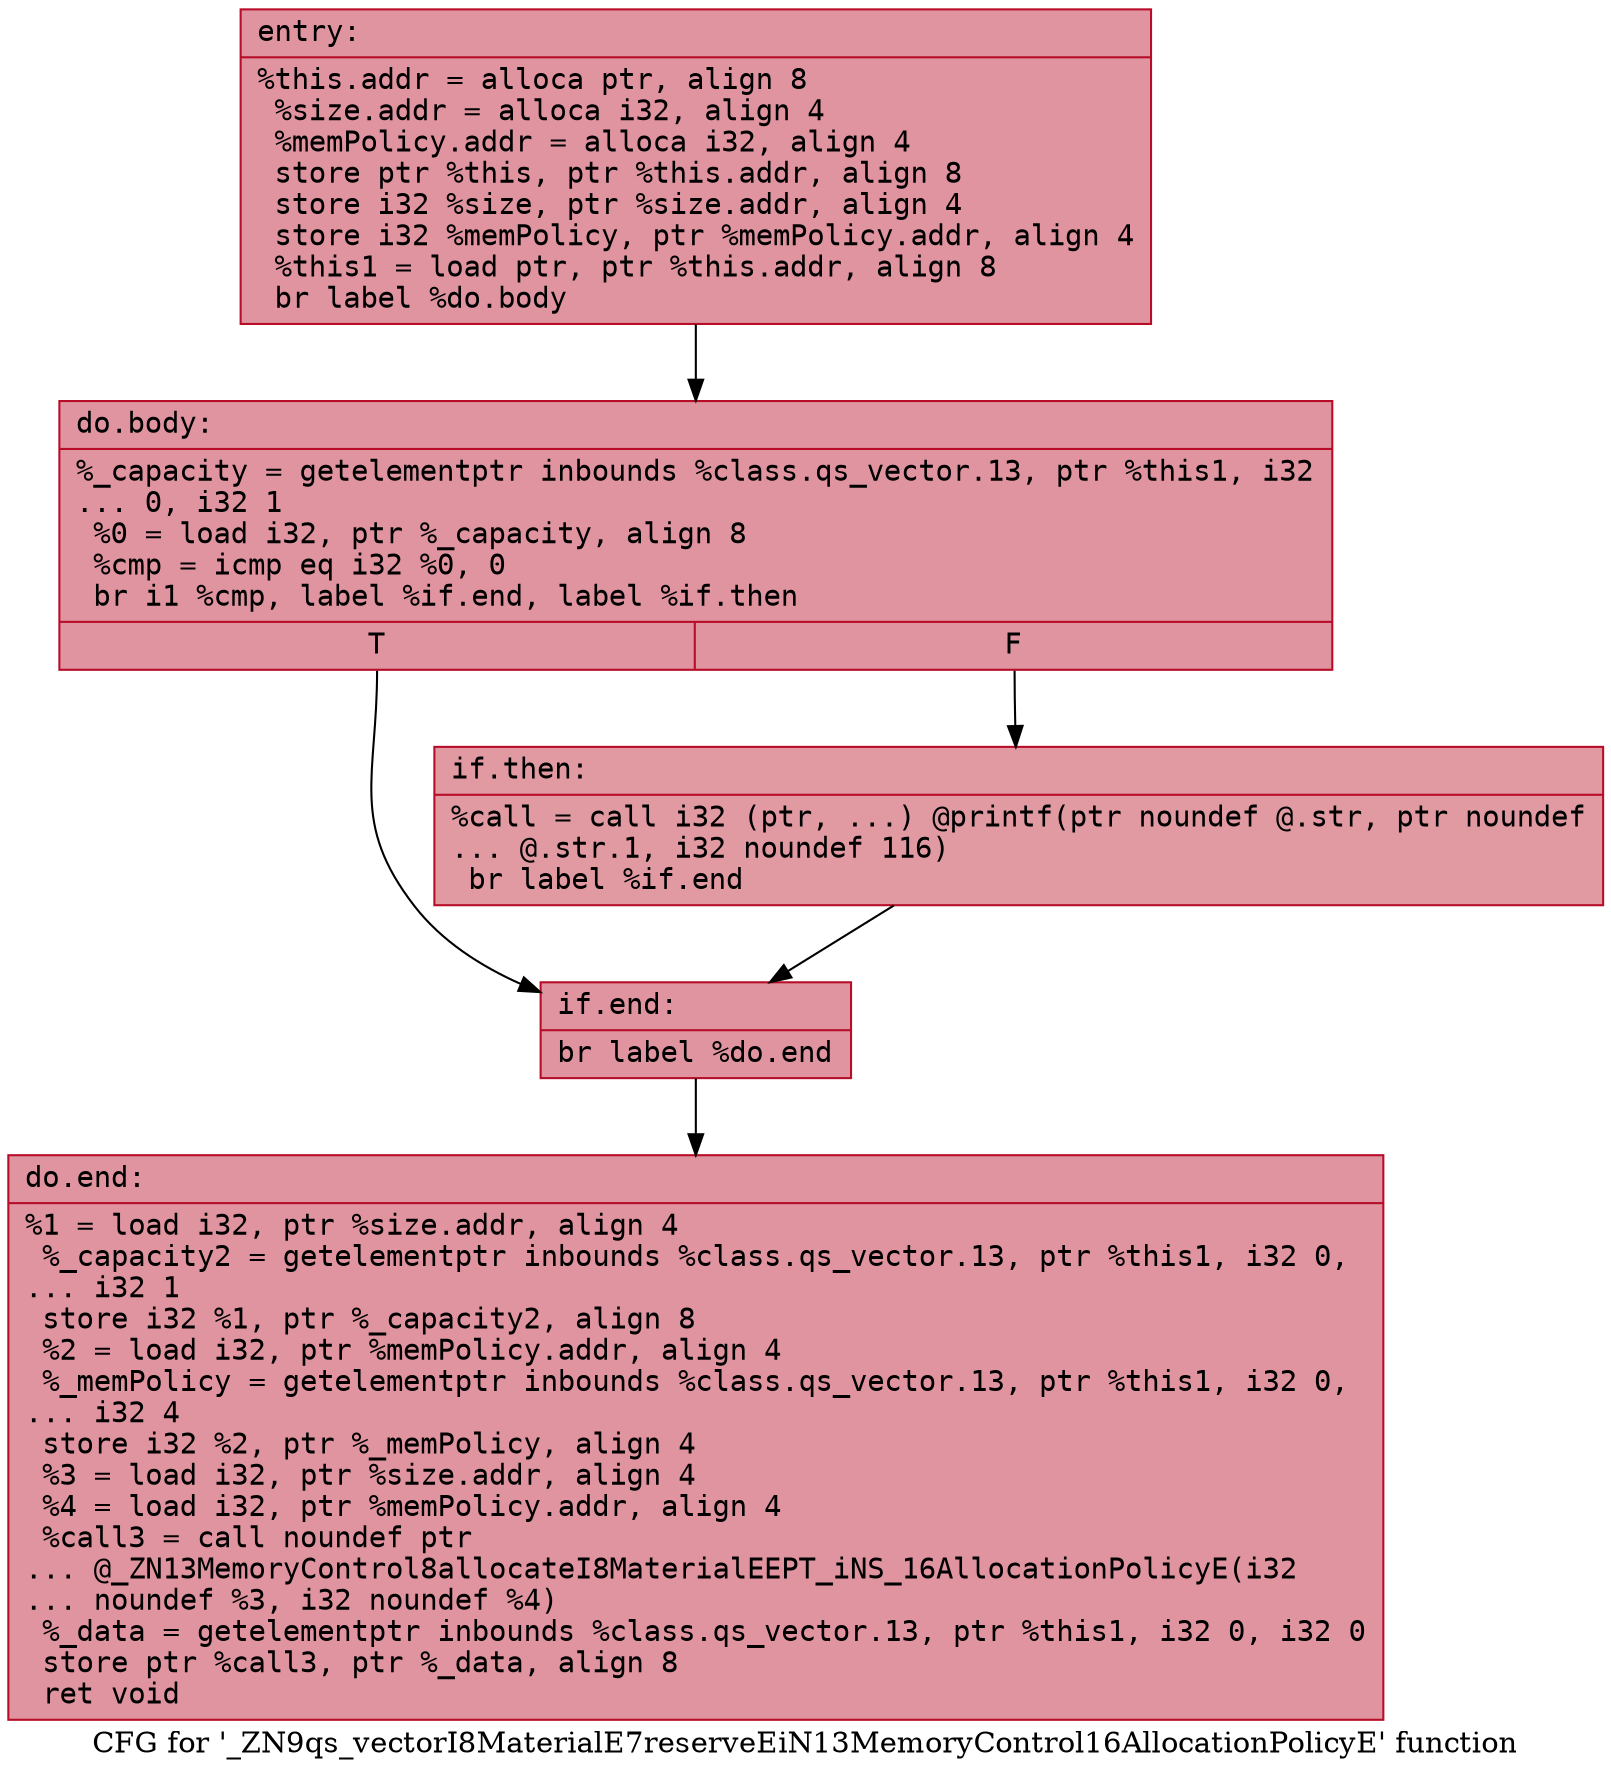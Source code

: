 digraph "CFG for '_ZN9qs_vectorI8MaterialE7reserveEiN13MemoryControl16AllocationPolicyE' function" {
	label="CFG for '_ZN9qs_vectorI8MaterialE7reserveEiN13MemoryControl16AllocationPolicyE' function";

	Node0x55dab46e2ed0 [shape=record,color="#b70d28ff", style=filled, fillcolor="#b70d2870" fontname="Courier",label="{entry:\l|  %this.addr = alloca ptr, align 8\l  %size.addr = alloca i32, align 4\l  %memPolicy.addr = alloca i32, align 4\l  store ptr %this, ptr %this.addr, align 8\l  store i32 %size, ptr %size.addr, align 4\l  store i32 %memPolicy, ptr %memPolicy.addr, align 4\l  %this1 = load ptr, ptr %this.addr, align 8\l  br label %do.body\l}"];
	Node0x55dab46e2ed0 -> Node0x55dab46e2f40[tooltip="entry -> do.body\nProbability 100.00%" ];
	Node0x55dab46e2f40 [shape=record,color="#b70d28ff", style=filled, fillcolor="#b70d2870" fontname="Courier",label="{do.body:\l|  %_capacity = getelementptr inbounds %class.qs_vector.13, ptr %this1, i32\l... 0, i32 1\l  %0 = load i32, ptr %_capacity, align 8\l  %cmp = icmp eq i32 %0, 0\l  br i1 %cmp, label %if.end, label %if.then\l|{<s0>T|<s1>F}}"];
	Node0x55dab46e2f40:s0 -> Node0x55dab46e3900[tooltip="do.body -> if.end\nProbability 37.50%" ];
	Node0x55dab46e2f40:s1 -> Node0x55dab46e3970[tooltip="do.body -> if.then\nProbability 62.50%" ];
	Node0x55dab46e3970 [shape=record,color="#b70d28ff", style=filled, fillcolor="#bb1b2c70" fontname="Courier",label="{if.then:\l|  %call = call i32 (ptr, ...) @printf(ptr noundef @.str, ptr noundef\l... @.str.1, i32 noundef 116)\l  br label %if.end\l}"];
	Node0x55dab46e3970 -> Node0x55dab46e3900[tooltip="if.then -> if.end\nProbability 100.00%" ];
	Node0x55dab46e3900 [shape=record,color="#b70d28ff", style=filled, fillcolor="#b70d2870" fontname="Courier",label="{if.end:\l|  br label %do.end\l}"];
	Node0x55dab46e3900 -> Node0x55dab46e3d10[tooltip="if.end -> do.end\nProbability 100.00%" ];
	Node0x55dab46e3d10 [shape=record,color="#b70d28ff", style=filled, fillcolor="#b70d2870" fontname="Courier",label="{do.end:\l|  %1 = load i32, ptr %size.addr, align 4\l  %_capacity2 = getelementptr inbounds %class.qs_vector.13, ptr %this1, i32 0,\l... i32 1\l  store i32 %1, ptr %_capacity2, align 8\l  %2 = load i32, ptr %memPolicy.addr, align 4\l  %_memPolicy = getelementptr inbounds %class.qs_vector.13, ptr %this1, i32 0,\l... i32 4\l  store i32 %2, ptr %_memPolicy, align 4\l  %3 = load i32, ptr %size.addr, align 4\l  %4 = load i32, ptr %memPolicy.addr, align 4\l  %call3 = call noundef ptr\l... @_ZN13MemoryControl8allocateI8MaterialEEPT_iNS_16AllocationPolicyE(i32\l... noundef %3, i32 noundef %4)\l  %_data = getelementptr inbounds %class.qs_vector.13, ptr %this1, i32 0, i32 0\l  store ptr %call3, ptr %_data, align 8\l  ret void\l}"];
}
